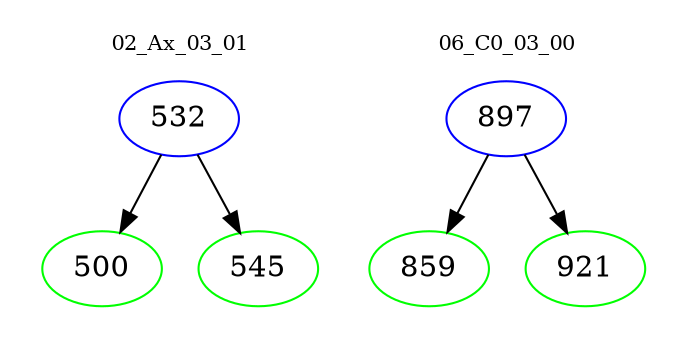 digraph{
subgraph cluster_0 {
color = white
label = "02_Ax_03_01";
fontsize=10;
T0_532 [label="532", color="blue"]
T0_532 -> T0_500 [color="black"]
T0_500 [label="500", color="green"]
T0_532 -> T0_545 [color="black"]
T0_545 [label="545", color="green"]
}
subgraph cluster_1 {
color = white
label = "06_C0_03_00";
fontsize=10;
T1_897 [label="897", color="blue"]
T1_897 -> T1_859 [color="black"]
T1_859 [label="859", color="green"]
T1_897 -> T1_921 [color="black"]
T1_921 [label="921", color="green"]
}
}
